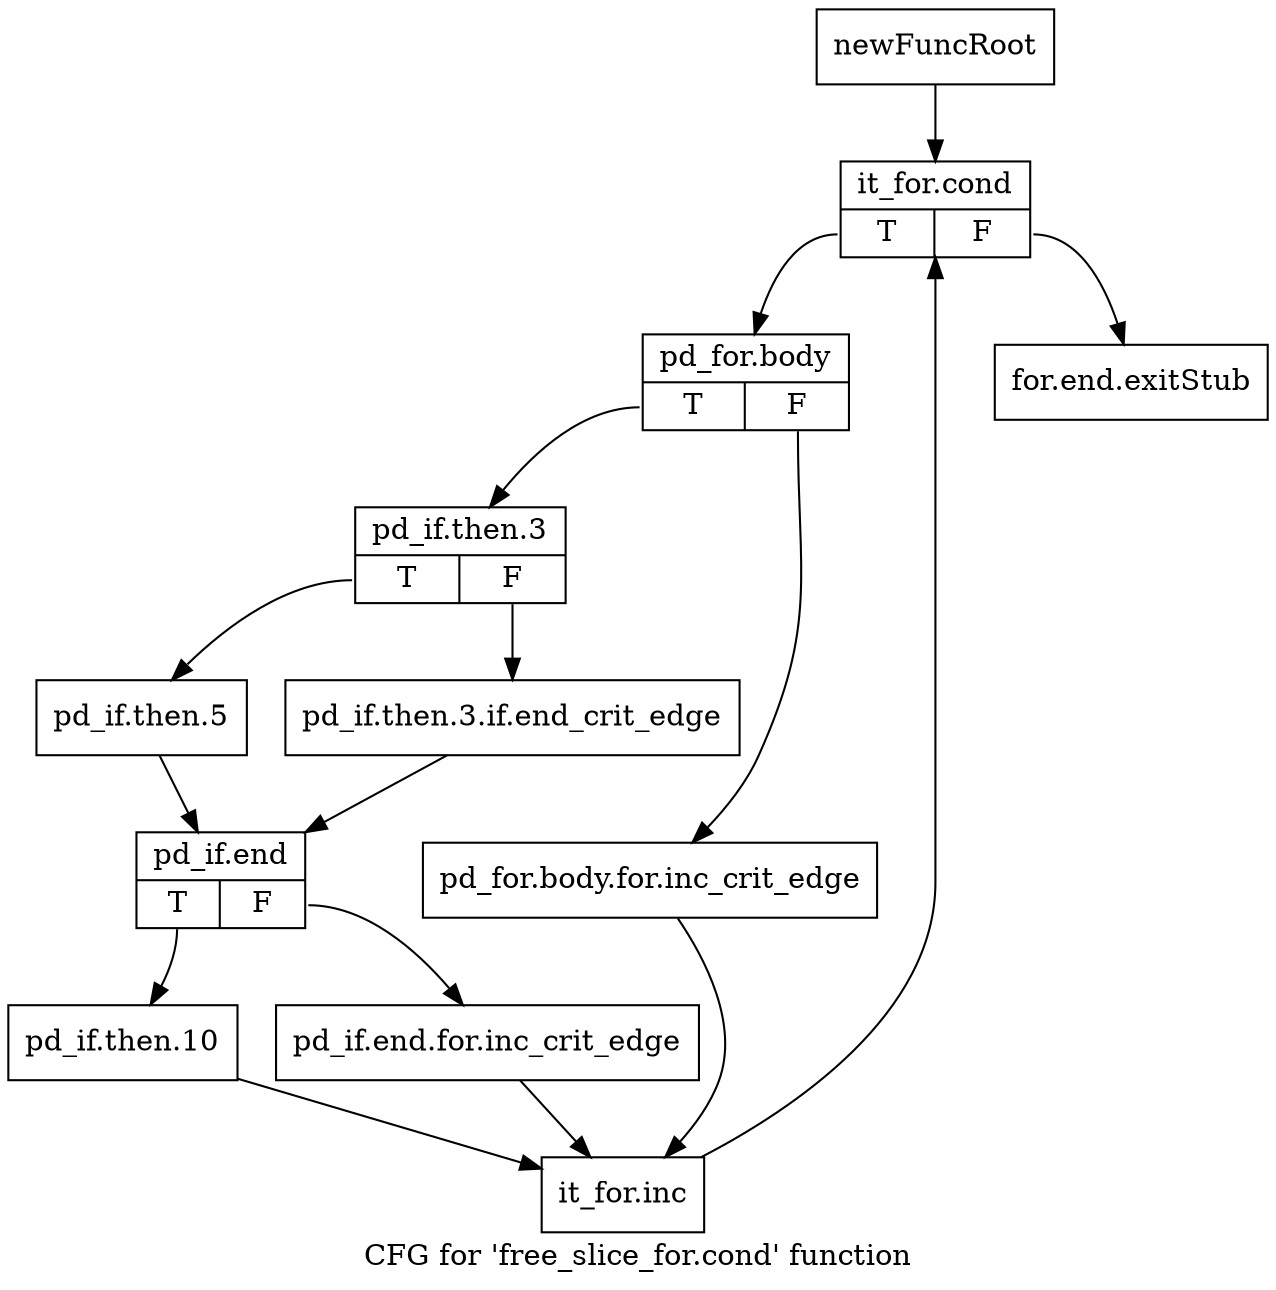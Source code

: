 digraph "CFG for 'free_slice_for.cond' function" {
	label="CFG for 'free_slice_for.cond' function";

	Node0x2ed36e0 [shape=record,label="{newFuncRoot}"];
	Node0x2ed36e0 -> Node0x2ed3780;
	Node0x2ed3730 [shape=record,label="{for.end.exitStub}"];
	Node0x2ed3780 [shape=record,label="{it_for.cond|{<s0>T|<s1>F}}"];
	Node0x2ed3780:s0 -> Node0x2ed37d0;
	Node0x2ed3780:s1 -> Node0x2ed3730;
	Node0x2ed37d0 [shape=record,label="{pd_for.body|{<s0>T|<s1>F}}"];
	Node0x2ed37d0:s0 -> Node0x2ed3870;
	Node0x2ed37d0:s1 -> Node0x2ed3820;
	Node0x2ed3820 [shape=record,label="{pd_for.body.for.inc_crit_edge}"];
	Node0x2ed3820 -> Node0x2ed3a50;
	Node0x2ed3870 [shape=record,label="{pd_if.then.3|{<s0>T|<s1>F}}"];
	Node0x2ed3870:s0 -> Node0x2ed3910;
	Node0x2ed3870:s1 -> Node0x2ed38c0;
	Node0x2ed38c0 [shape=record,label="{pd_if.then.3.if.end_crit_edge}"];
	Node0x2ed38c0 -> Node0x2ed3960;
	Node0x2ed3910 [shape=record,label="{pd_if.then.5}"];
	Node0x2ed3910 -> Node0x2ed3960;
	Node0x2ed3960 [shape=record,label="{pd_if.end|{<s0>T|<s1>F}}"];
	Node0x2ed3960:s0 -> Node0x2ed3a00;
	Node0x2ed3960:s1 -> Node0x2ed39b0;
	Node0x2ed39b0 [shape=record,label="{pd_if.end.for.inc_crit_edge}"];
	Node0x2ed39b0 -> Node0x2ed3a50;
	Node0x2ed3a00 [shape=record,label="{pd_if.then.10}"];
	Node0x2ed3a00 -> Node0x2ed3a50;
	Node0x2ed3a50 [shape=record,label="{it_for.inc}"];
	Node0x2ed3a50 -> Node0x2ed3780;
}
